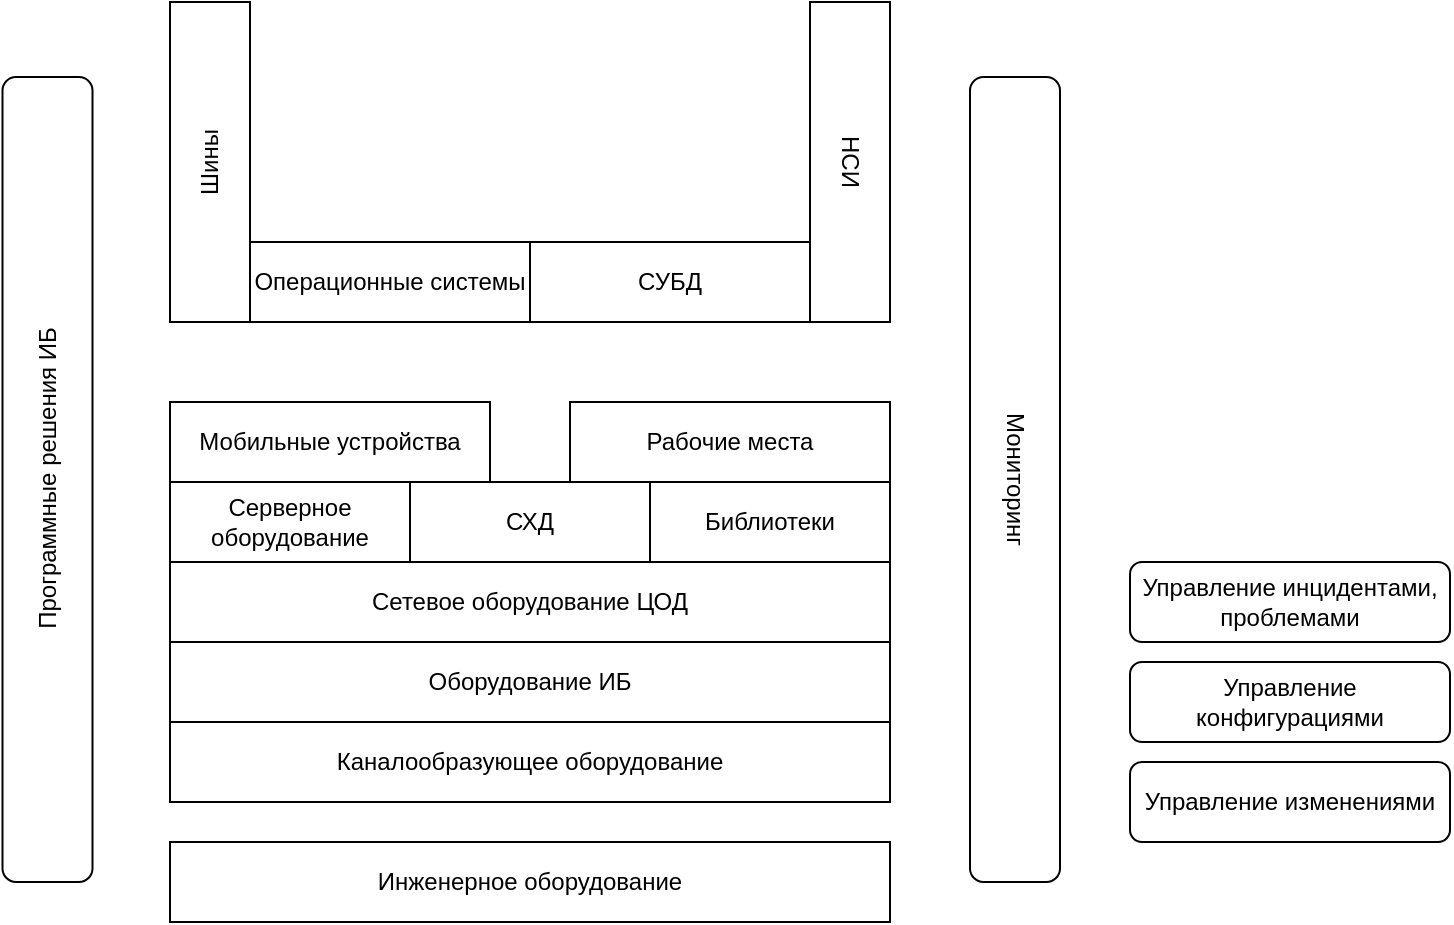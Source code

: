 <mxfile version="22.1.1" type="github">
  <diagram name="Страница — 1" id="iw_jqMRQtaOPwLfUasVk">
    <mxGraphModel dx="1062" dy="1754" grid="1" gridSize="10" guides="1" tooltips="1" connect="1" arrows="1" fold="1" page="1" pageScale="1" pageWidth="827" pageHeight="1169" math="0" shadow="0">
      <root>
        <mxCell id="0" />
        <mxCell id="1" parent="0" />
        <mxCell id="RU4GJBCQBOO1Sh4OZ8oV-1" value="Серверное оборудование" style="rounded=0;whiteSpace=wrap;html=1;" vertex="1" parent="1">
          <mxGeometry x="160" y="-240" width="120" height="40" as="geometry" />
        </mxCell>
        <mxCell id="RU4GJBCQBOO1Sh4OZ8oV-2" value="СХД" style="rounded=0;whiteSpace=wrap;html=1;" vertex="1" parent="1">
          <mxGeometry x="280" y="-240" width="120" height="40" as="geometry" />
        </mxCell>
        <mxCell id="RU4GJBCQBOO1Sh4OZ8oV-3" value="Библиотеки" style="rounded=0;whiteSpace=wrap;html=1;" vertex="1" parent="1">
          <mxGeometry x="400" y="-240" width="120" height="40" as="geometry" />
        </mxCell>
        <mxCell id="RU4GJBCQBOO1Sh4OZ8oV-4" value="Сетевое оборудование ЦОД" style="rounded=0;whiteSpace=wrap;html=1;" vertex="1" parent="1">
          <mxGeometry x="160" y="-200" width="360" height="40" as="geometry" />
        </mxCell>
        <mxCell id="RU4GJBCQBOO1Sh4OZ8oV-5" value="Оборудование ИБ" style="rounded=0;whiteSpace=wrap;html=1;" vertex="1" parent="1">
          <mxGeometry x="160" y="-160" width="360" height="40" as="geometry" />
        </mxCell>
        <mxCell id="RU4GJBCQBOO1Sh4OZ8oV-6" value="Каналообразующее оборудование" style="rounded=0;whiteSpace=wrap;html=1;" vertex="1" parent="1">
          <mxGeometry x="160" y="-120" width="360" height="40" as="geometry" />
        </mxCell>
        <mxCell id="RU4GJBCQBOO1Sh4OZ8oV-7" value="Мониторинг" style="rounded=1;whiteSpace=wrap;html=1;rotation=90;" vertex="1" parent="1">
          <mxGeometry x="381.25" y="-263.75" width="402.5" height="45" as="geometry" />
        </mxCell>
        <mxCell id="RU4GJBCQBOO1Sh4OZ8oV-9" value="Управление инцидентами, проблемами" style="rounded=1;whiteSpace=wrap;html=1;rotation=0;" vertex="1" parent="1">
          <mxGeometry x="640" y="-200" width="160" height="40" as="geometry" />
        </mxCell>
        <mxCell id="RU4GJBCQBOO1Sh4OZ8oV-10" value="Управление конфигурациями" style="rounded=1;whiteSpace=wrap;html=1;rotation=0;" vertex="1" parent="1">
          <mxGeometry x="640" y="-150" width="160" height="40" as="geometry" />
        </mxCell>
        <mxCell id="RU4GJBCQBOO1Sh4OZ8oV-11" value="Мобильные устройства" style="rounded=0;whiteSpace=wrap;html=1;" vertex="1" parent="1">
          <mxGeometry x="160" y="-280" width="160" height="40" as="geometry" />
        </mxCell>
        <mxCell id="RU4GJBCQBOO1Sh4OZ8oV-13" value="Рабочие места" style="rounded=0;whiteSpace=wrap;html=1;" vertex="1" parent="1">
          <mxGeometry x="360" y="-280" width="160" height="40" as="geometry" />
        </mxCell>
        <mxCell id="RU4GJBCQBOO1Sh4OZ8oV-14" value="Инженерное оборудование" style="rounded=0;whiteSpace=wrap;html=1;" vertex="1" parent="1">
          <mxGeometry x="160" y="-60" width="360" height="40" as="geometry" />
        </mxCell>
        <mxCell id="RU4GJBCQBOO1Sh4OZ8oV-15" value="Операционные системы" style="rounded=0;whiteSpace=wrap;html=1;" vertex="1" parent="1">
          <mxGeometry x="200" y="-360" width="140" height="40" as="geometry" />
        </mxCell>
        <mxCell id="RU4GJBCQBOO1Sh4OZ8oV-16" value="СУБД" style="rounded=0;whiteSpace=wrap;html=1;" vertex="1" parent="1">
          <mxGeometry x="340" y="-360" width="140" height="40" as="geometry" />
        </mxCell>
        <mxCell id="RU4GJBCQBOO1Sh4OZ8oV-17" value="Программные решения ИБ" style="rounded=1;whiteSpace=wrap;html=1;rotation=-90;" vertex="1" parent="1">
          <mxGeometry x="-102.5" y="-263.75" width="402.5" height="45" as="geometry" />
        </mxCell>
        <mxCell id="RU4GJBCQBOO1Sh4OZ8oV-18" value="Шины" style="rounded=0;whiteSpace=wrap;html=1;rotation=-90;" vertex="1" parent="1">
          <mxGeometry x="100" y="-420" width="160" height="40" as="geometry" />
        </mxCell>
        <mxCell id="RU4GJBCQBOO1Sh4OZ8oV-19" value="НСИ" style="rounded=0;whiteSpace=wrap;html=1;rotation=90;" vertex="1" parent="1">
          <mxGeometry x="420" y="-420" width="160" height="40" as="geometry" />
        </mxCell>
        <mxCell id="RU4GJBCQBOO1Sh4OZ8oV-20" value="Управление изменениями" style="rounded=1;whiteSpace=wrap;html=1;rotation=0;" vertex="1" parent="1">
          <mxGeometry x="640" y="-100" width="160" height="40" as="geometry" />
        </mxCell>
      </root>
    </mxGraphModel>
  </diagram>
</mxfile>
